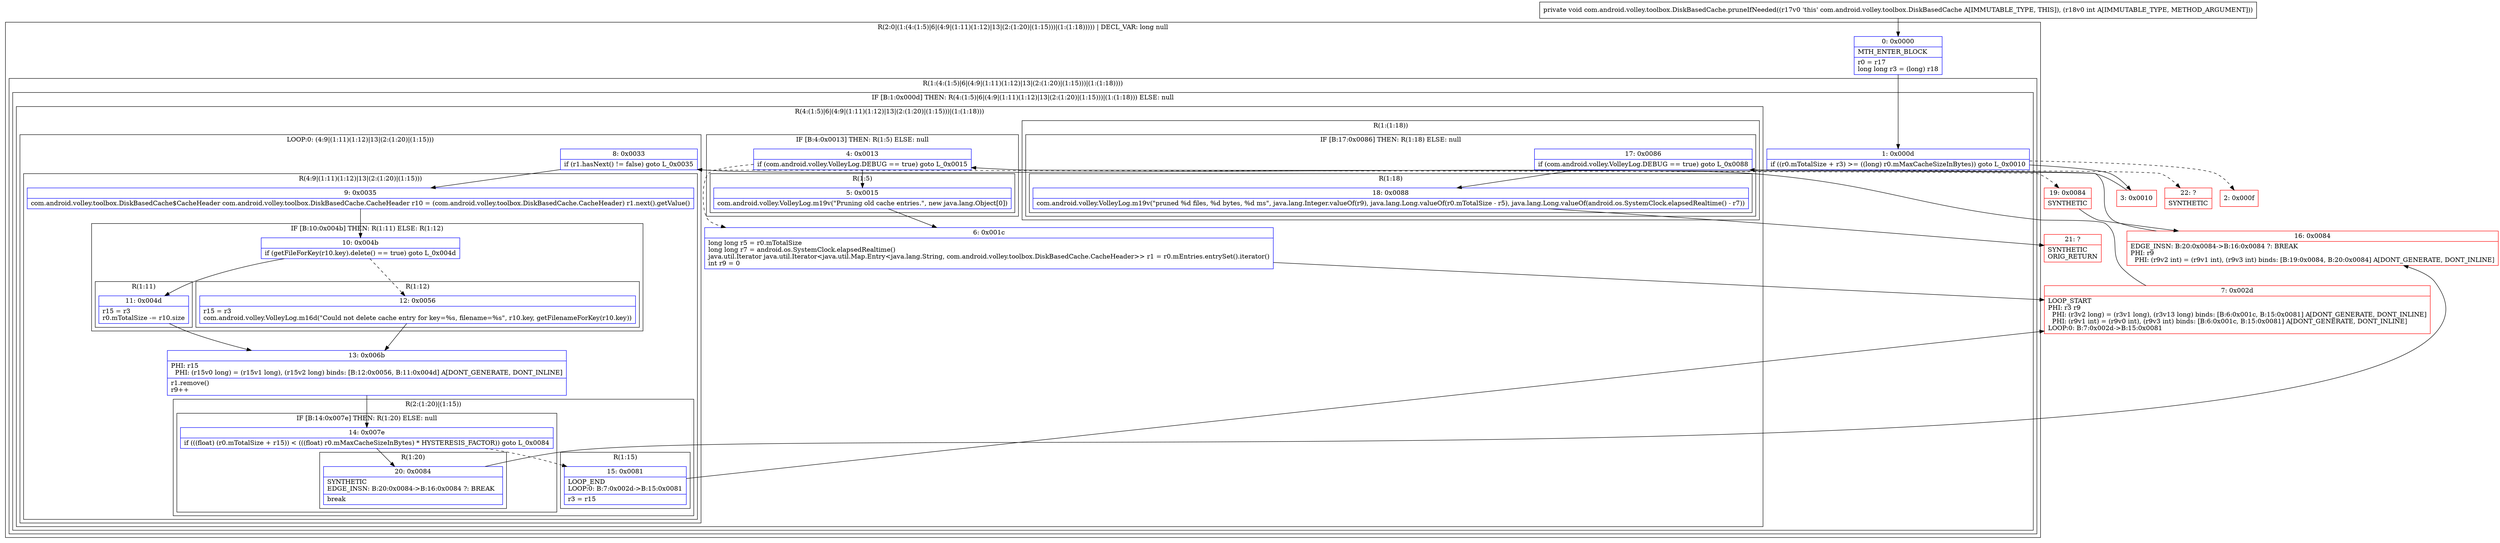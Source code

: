 digraph "CFG forcom.android.volley.toolbox.DiskBasedCache.pruneIfNeeded(I)V" {
subgraph cluster_Region_299979141 {
label = "R(2:0|(1:(4:(1:5)|6|(4:9|(1:11)(1:12)|13|(2:(1:20)|(1:15)))|(1:(1:18))))) | DECL_VAR: long null\l";
node [shape=record,color=blue];
Node_0 [shape=record,label="{0\:\ 0x0000|MTH_ENTER_BLOCK\l|r0 = r17\llong long r3 = (long) r18\l}"];
subgraph cluster_Region_1240844012 {
label = "R(1:(4:(1:5)|6|(4:9|(1:11)(1:12)|13|(2:(1:20)|(1:15)))|(1:(1:18))))";
node [shape=record,color=blue];
subgraph cluster_IfRegion_2105802358 {
label = "IF [B:1:0x000d] THEN: R(4:(1:5)|6|(4:9|(1:11)(1:12)|13|(2:(1:20)|(1:15)))|(1:(1:18))) ELSE: null";
node [shape=record,color=blue];
Node_1 [shape=record,label="{1\:\ 0x000d|if ((r0.mTotalSize + r3) \>= ((long) r0.mMaxCacheSizeInBytes)) goto L_0x0010\l}"];
subgraph cluster_Region_1921555749 {
label = "R(4:(1:5)|6|(4:9|(1:11)(1:12)|13|(2:(1:20)|(1:15)))|(1:(1:18)))";
node [shape=record,color=blue];
subgraph cluster_IfRegion_2095758390 {
label = "IF [B:4:0x0013] THEN: R(1:5) ELSE: null";
node [shape=record,color=blue];
Node_4 [shape=record,label="{4\:\ 0x0013|if (com.android.volley.VolleyLog.DEBUG == true) goto L_0x0015\l}"];
subgraph cluster_Region_999907089 {
label = "R(1:5)";
node [shape=record,color=blue];
Node_5 [shape=record,label="{5\:\ 0x0015|com.android.volley.VolleyLog.m19v(\"Pruning old cache entries.\", new java.lang.Object[0])\l}"];
}
}
Node_6 [shape=record,label="{6\:\ 0x001c|long long r5 = r0.mTotalSize\llong long r7 = android.os.SystemClock.elapsedRealtime()\ljava.util.Iterator java.util.Iterator\<java.util.Map.Entry\<java.lang.String, com.android.volley.toolbox.DiskBasedCache.CacheHeader\>\> r1 = r0.mEntries.entrySet().iterator()\lint r9 = 0\l}"];
subgraph cluster_LoopRegion_550171893 {
label = "LOOP:0: (4:9|(1:11)(1:12)|13|(2:(1:20)|(1:15)))";
node [shape=record,color=blue];
Node_8 [shape=record,label="{8\:\ 0x0033|if (r1.hasNext() != false) goto L_0x0035\l}"];
subgraph cluster_Region_999397767 {
label = "R(4:9|(1:11)(1:12)|13|(2:(1:20)|(1:15)))";
node [shape=record,color=blue];
Node_9 [shape=record,label="{9\:\ 0x0035|com.android.volley.toolbox.DiskBasedCache$CacheHeader com.android.volley.toolbox.DiskBasedCache.CacheHeader r10 = (com.android.volley.toolbox.DiskBasedCache.CacheHeader) r1.next().getValue()\l}"];
subgraph cluster_IfRegion_231098981 {
label = "IF [B:10:0x004b] THEN: R(1:11) ELSE: R(1:12)";
node [shape=record,color=blue];
Node_10 [shape=record,label="{10\:\ 0x004b|if (getFileForKey(r10.key).delete() == true) goto L_0x004d\l}"];
subgraph cluster_Region_1912087313 {
label = "R(1:11)";
node [shape=record,color=blue];
Node_11 [shape=record,label="{11\:\ 0x004d|r15 = r3\lr0.mTotalSize \-= r10.size\l}"];
}
subgraph cluster_Region_1787701714 {
label = "R(1:12)";
node [shape=record,color=blue];
Node_12 [shape=record,label="{12\:\ 0x0056|r15 = r3\lcom.android.volley.VolleyLog.m16d(\"Could not delete cache entry for key=%s, filename=%s\", r10.key, getFilenameForKey(r10.key))\l}"];
}
}
Node_13 [shape=record,label="{13\:\ 0x006b|PHI: r15 \l  PHI: (r15v0 long) = (r15v1 long), (r15v2 long) binds: [B:12:0x0056, B:11:0x004d] A[DONT_GENERATE, DONT_INLINE]\l|r1.remove()\lr9++\l}"];
subgraph cluster_Region_679781483 {
label = "R(2:(1:20)|(1:15))";
node [shape=record,color=blue];
subgraph cluster_IfRegion_1336005937 {
label = "IF [B:14:0x007e] THEN: R(1:20) ELSE: null";
node [shape=record,color=blue];
Node_14 [shape=record,label="{14\:\ 0x007e|if (((float) (r0.mTotalSize + r15)) \< (((float) r0.mMaxCacheSizeInBytes) * HYSTERESIS_FACTOR)) goto L_0x0084\l}"];
subgraph cluster_Region_1711528959 {
label = "R(1:20)";
node [shape=record,color=blue];
Node_20 [shape=record,label="{20\:\ 0x0084|SYNTHETIC\lEDGE_INSN: B:20:0x0084\-\>B:16:0x0084 ?: BREAK  \l|break\l}"];
}
}
subgraph cluster_Region_224575377 {
label = "R(1:15)";
node [shape=record,color=blue];
Node_15 [shape=record,label="{15\:\ 0x0081|LOOP_END\lLOOP:0: B:7:0x002d\-\>B:15:0x0081\l|r3 = r15\l}"];
}
}
}
}
subgraph cluster_Region_395538937 {
label = "R(1:(1:18))";
node [shape=record,color=blue];
subgraph cluster_IfRegion_448342172 {
label = "IF [B:17:0x0086] THEN: R(1:18) ELSE: null";
node [shape=record,color=blue];
Node_17 [shape=record,label="{17\:\ 0x0086|if (com.android.volley.VolleyLog.DEBUG == true) goto L_0x0088\l}"];
subgraph cluster_Region_270183756 {
label = "R(1:18)";
node [shape=record,color=blue];
Node_18 [shape=record,label="{18\:\ 0x0088|com.android.volley.VolleyLog.m19v(\"pruned %d files, %d bytes, %d ms\", java.lang.Integer.valueOf(r9), java.lang.Long.valueOf(r0.mTotalSize \- r5), java.lang.Long.valueOf(android.os.SystemClock.elapsedRealtime() \- r7))\l}"];
}
}
}
}
}
}
}
Node_2 [shape=record,color=red,label="{2\:\ 0x000f}"];
Node_3 [shape=record,color=red,label="{3\:\ 0x0010}"];
Node_7 [shape=record,color=red,label="{7\:\ 0x002d|LOOP_START\lPHI: r3 r9 \l  PHI: (r3v2 long) = (r3v1 long), (r3v13 long) binds: [B:6:0x001c, B:15:0x0081] A[DONT_GENERATE, DONT_INLINE]\l  PHI: (r9v1 int) = (r9v0 int), (r9v3 int) binds: [B:6:0x001c, B:15:0x0081] A[DONT_GENERATE, DONT_INLINE]\lLOOP:0: B:7:0x002d\-\>B:15:0x0081\l}"];
Node_16 [shape=record,color=red,label="{16\:\ 0x0084|EDGE_INSN: B:20:0x0084\-\>B:16:0x0084 ?: BREAK  \lPHI: r9 \l  PHI: (r9v2 int) = (r9v1 int), (r9v3 int) binds: [B:19:0x0084, B:20:0x0084] A[DONT_GENERATE, DONT_INLINE]\l}"];
Node_19 [shape=record,color=red,label="{19\:\ 0x0084|SYNTHETIC\l}"];
Node_21 [shape=record,color=red,label="{21\:\ ?|SYNTHETIC\lORIG_RETURN\l}"];
Node_22 [shape=record,color=red,label="{22\:\ ?|SYNTHETIC\l}"];
MethodNode[shape=record,label="{private void com.android.volley.toolbox.DiskBasedCache.pruneIfNeeded((r17v0 'this' com.android.volley.toolbox.DiskBasedCache A[IMMUTABLE_TYPE, THIS]), (r18v0 int A[IMMUTABLE_TYPE, METHOD_ARGUMENT])) }"];
MethodNode -> Node_0;
Node_0 -> Node_1;
Node_1 -> Node_2[style=dashed];
Node_1 -> Node_3;
Node_4 -> Node_5;
Node_4 -> Node_6[style=dashed];
Node_5 -> Node_6;
Node_6 -> Node_7;
Node_8 -> Node_9;
Node_8 -> Node_19[style=dashed];
Node_9 -> Node_10;
Node_10 -> Node_11;
Node_10 -> Node_12[style=dashed];
Node_11 -> Node_13;
Node_12 -> Node_13;
Node_13 -> Node_14;
Node_14 -> Node_15[style=dashed];
Node_14 -> Node_20;
Node_20 -> Node_16;
Node_15 -> Node_7;
Node_17 -> Node_18;
Node_17 -> Node_22[style=dashed];
Node_18 -> Node_21;
Node_3 -> Node_4;
Node_7 -> Node_8;
Node_16 -> Node_17;
Node_19 -> Node_16;
}

